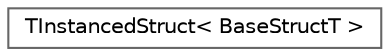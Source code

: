 digraph "Graphical Class Hierarchy"
{
 // INTERACTIVE_SVG=YES
 // LATEX_PDF_SIZE
  bgcolor="transparent";
  edge [fontname=Helvetica,fontsize=10,labelfontname=Helvetica,labelfontsize=10];
  node [fontname=Helvetica,fontsize=10,shape=box,height=0.2,width=0.4];
  rankdir="LR";
  Node0 [id="Node000000",label="TInstancedStruct\< BaseStructT \>",height=0.2,width=0.4,color="grey40", fillcolor="white", style="filled",URL="$d8/df7/structTInstancedStruct.html",tooltip="TInstancedStruct is a type-safe FInstancedStruct wrapper against the given BaseStruct type."];
}
